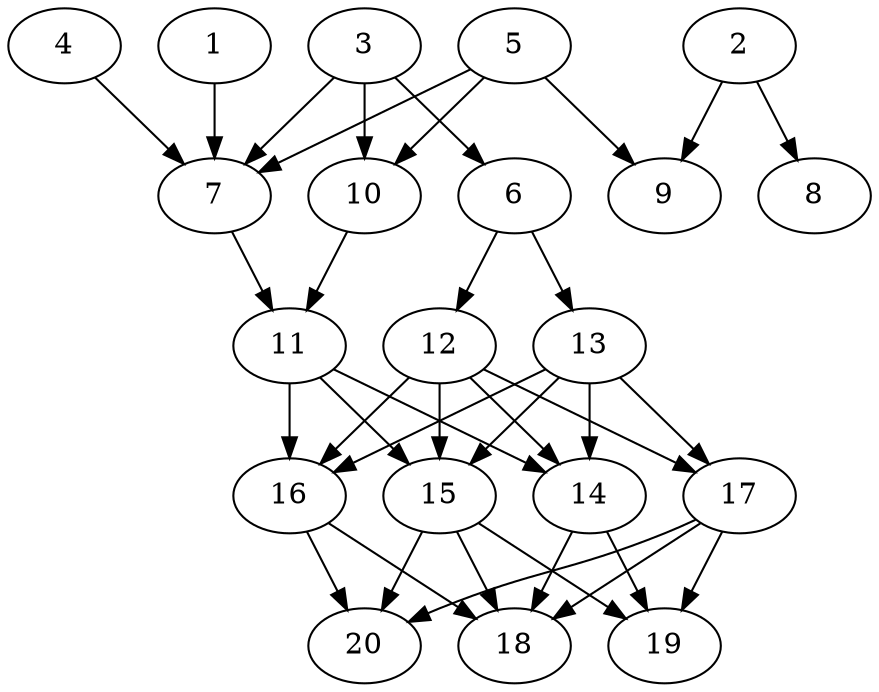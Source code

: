 // DAG automatically generated by daggen at Tue Jul 23 14:31:37 2019
// ./daggen --dot -n 20 --ccr 0.3 --fat 0.5 --regular 0.5 --density 0.8 --mindata 5242880 --maxdata 52428800 
digraph G {
  1 [size="39628800", alpha="0.07", expect_size="11888640"] 
  1 -> 7 [size ="11888640"]
  2 [size="144438613", alpha="0.14", expect_size="43331584"] 
  2 -> 8 [size ="43331584"]
  2 -> 9 [size ="43331584"]
  3 [size="86091093", alpha="0.01", expect_size="25827328"] 
  3 -> 6 [size ="25827328"]
  3 -> 7 [size ="25827328"]
  3 -> 10 [size ="25827328"]
  4 [size="112424960", alpha="0.07", expect_size="33727488"] 
  4 -> 7 [size ="33727488"]
  5 [size="30720000", alpha="0.16", expect_size="9216000"] 
  5 -> 7 [size ="9216000"]
  5 -> 9 [size ="9216000"]
  5 -> 10 [size ="9216000"]
  6 [size="40734720", alpha="0.16", expect_size="12220416"] 
  6 -> 12 [size ="12220416"]
  6 -> 13 [size ="12220416"]
  7 [size="75636053", alpha="0.11", expect_size="22690816"] 
  7 -> 11 [size ="22690816"]
  8 [size="41140907", alpha="0.10", expect_size="12342272"] 
  9 [size="102819840", alpha="0.07", expect_size="30845952"] 
  10 [size="95122773", alpha="0.18", expect_size="28536832"] 
  10 -> 11 [size ="28536832"]
  11 [size="44994560", alpha="0.02", expect_size="13498368"] 
  11 -> 14 [size ="13498368"]
  11 -> 15 [size ="13498368"]
  11 -> 16 [size ="13498368"]
  12 [size="98123093", alpha="0.08", expect_size="29436928"] 
  12 -> 14 [size ="29436928"]
  12 -> 15 [size ="29436928"]
  12 -> 16 [size ="29436928"]
  12 -> 17 [size ="29436928"]
  13 [size="49291947", alpha="0.20", expect_size="14787584"] 
  13 -> 14 [size ="14787584"]
  13 -> 15 [size ="14787584"]
  13 -> 16 [size ="14787584"]
  13 -> 17 [size ="14787584"]
  14 [size="58965333", alpha="0.01", expect_size="17689600"] 
  14 -> 18 [size ="17689600"]
  14 -> 19 [size ="17689600"]
  15 [size="110407680", alpha="0.19", expect_size="33122304"] 
  15 -> 18 [size ="33122304"]
  15 -> 19 [size ="33122304"]
  15 -> 20 [size ="33122304"]
  16 [size="81315840", alpha="0.12", expect_size="24394752"] 
  16 -> 18 [size ="24394752"]
  16 -> 20 [size ="24394752"]
  17 [size="53200213", alpha="0.14", expect_size="15960064"] 
  17 -> 18 [size ="15960064"]
  17 -> 19 [size ="15960064"]
  17 -> 20 [size ="15960064"]
  18 [size="139520000", alpha="0.08", expect_size="41856000"] 
  19 [size="57217707", alpha="0.03", expect_size="17165312"] 
  20 [size="108844373", alpha="0.07", expect_size="32653312"] 
}
